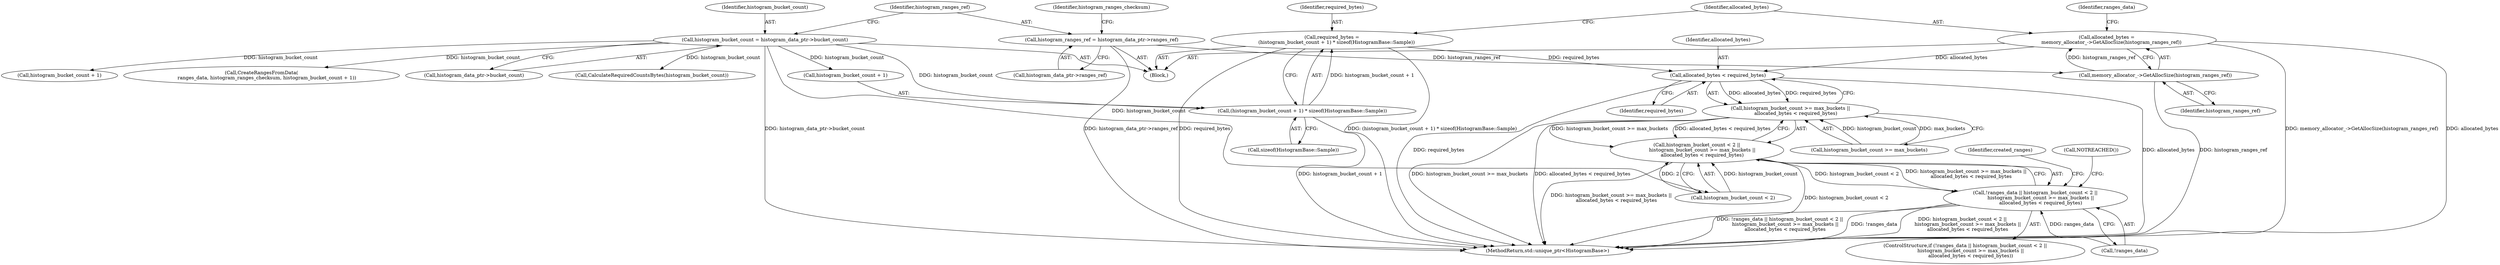digraph "0_Chrome_3f38b2253b19f9f9595f79fb92bfb5077e7b1959_1@API" {
"1000228" [label="(Call,allocated_bytes < required_bytes)"];
"1000212" [label="(Call,allocated_bytes =\n      memory_allocator_->GetAllocSize(histogram_ranges_ref))"];
"1000214" [label="(Call,memory_allocator_->GetAllocSize(histogram_ranges_ref))"];
"1000173" [label="(Call,histogram_ranges_ref = histogram_data_ptr->ranges_ref)"];
"1000203" [label="(Call,required_bytes =\n      (histogram_bucket_count + 1) * sizeof(HistogramBase::Sample))"];
"1000205" [label="(Call,(histogram_bucket_count + 1) * sizeof(HistogramBase::Sample))"];
"1000167" [label="(Call,histogram_bucket_count = histogram_data_ptr->bucket_count)"];
"1000224" [label="(Call,histogram_bucket_count >= max_buckets ||\n       allocated_bytes < required_bytes)"];
"1000220" [label="(Call,histogram_bucket_count < 2 ||\n       histogram_bucket_count >= max_buckets ||\n       allocated_bytes < required_bytes)"];
"1000217" [label="(Call,!ranges_data || histogram_bucket_count < 2 ||\n       histogram_bucket_count >= max_buckets ||\n       allocated_bytes < required_bytes)"];
"1000175" [label="(Call,histogram_data_ptr->ranges_ref)"];
"1000224" [label="(Call,histogram_bucket_count >= max_buckets ||\n       allocated_bytes < required_bytes)"];
"1000220" [label="(Call,histogram_bucket_count < 2 ||\n       histogram_bucket_count >= max_buckets ||\n       allocated_bytes < required_bytes)"];
"1000221" [label="(Call,histogram_bucket_count < 2)"];
"1000232" [label="(Call,NOTREACHED())"];
"1000212" [label="(Call,allocated_bytes =\n      memory_allocator_->GetAllocSize(histogram_ranges_ref))"];
"1000167" [label="(Call,histogram_bucket_count = histogram_data_ptr->bucket_count)"];
"1000215" [label="(Identifier,histogram_ranges_ref)"];
"1000180" [label="(Identifier,histogram_ranges_checksum)"];
"1000205" [label="(Call,(histogram_bucket_count + 1) * sizeof(HistogramBase::Sample))"];
"1000206" [label="(Call,histogram_bucket_count + 1)"];
"1000225" [label="(Call,histogram_bucket_count >= max_buckets)"];
"1000213" [label="(Identifier,allocated_bytes)"];
"1000204" [label="(Identifier,required_bytes)"];
"1000219" [label="(Identifier,ranges_data)"];
"1000214" [label="(Call,memory_allocator_->GetAllocSize(histogram_ranges_ref))"];
"1000390" [label="(MethodReturn,std::unique_ptr<HistogramBase>)"];
"1000203" [label="(Call,required_bytes =\n      (histogram_bucket_count + 1) * sizeof(HistogramBase::Sample))"];
"1000169" [label="(Call,histogram_data_ptr->bucket_count)"];
"1000216" [label="(ControlStructure,if (!ranges_data || histogram_bucket_count < 2 ||\n       histogram_bucket_count >= max_buckets ||\n       allocated_bytes < required_bytes))"];
"1000230" [label="(Identifier,required_bytes)"];
"1000237" [label="(Identifier,created_ranges)"];
"1000217" [label="(Call,!ranges_data || histogram_bucket_count < 2 ||\n       histogram_bucket_count >= max_buckets ||\n       allocated_bytes < required_bytes)"];
"1000229" [label="(Identifier,allocated_bytes)"];
"1000168" [label="(Identifier,histogram_bucket_count)"];
"1000103" [label="(Block,)"];
"1000228" [label="(Call,allocated_bytes < required_bytes)"];
"1000241" [label="(Call,histogram_bucket_count + 1)"];
"1000238" [label="(Call,CreateRangesFromData(\n       ranges_data, histogram_ranges_checksum, histogram_bucket_count + 1))"];
"1000174" [label="(Identifier,histogram_ranges_ref)"];
"1000173" [label="(Call,histogram_ranges_ref = histogram_data_ptr->ranges_ref)"];
"1000218" [label="(Call,!ranges_data)"];
"1000209" [label="(Call,sizeof(HistogramBase::Sample))"];
"1000259" [label="(Call,CalculateRequiredCountsBytes(histogram_bucket_count))"];
"1000228" -> "1000224"  [label="AST: "];
"1000228" -> "1000230"  [label="CFG: "];
"1000229" -> "1000228"  [label="AST: "];
"1000230" -> "1000228"  [label="AST: "];
"1000224" -> "1000228"  [label="CFG: "];
"1000228" -> "1000390"  [label="DDG: allocated_bytes"];
"1000228" -> "1000390"  [label="DDG: required_bytes"];
"1000228" -> "1000224"  [label="DDG: allocated_bytes"];
"1000228" -> "1000224"  [label="DDG: required_bytes"];
"1000212" -> "1000228"  [label="DDG: allocated_bytes"];
"1000203" -> "1000228"  [label="DDG: required_bytes"];
"1000212" -> "1000103"  [label="AST: "];
"1000212" -> "1000214"  [label="CFG: "];
"1000213" -> "1000212"  [label="AST: "];
"1000214" -> "1000212"  [label="AST: "];
"1000219" -> "1000212"  [label="CFG: "];
"1000212" -> "1000390"  [label="DDG: memory_allocator_->GetAllocSize(histogram_ranges_ref)"];
"1000212" -> "1000390"  [label="DDG: allocated_bytes"];
"1000214" -> "1000212"  [label="DDG: histogram_ranges_ref"];
"1000214" -> "1000215"  [label="CFG: "];
"1000215" -> "1000214"  [label="AST: "];
"1000214" -> "1000390"  [label="DDG: histogram_ranges_ref"];
"1000173" -> "1000214"  [label="DDG: histogram_ranges_ref"];
"1000173" -> "1000103"  [label="AST: "];
"1000173" -> "1000175"  [label="CFG: "];
"1000174" -> "1000173"  [label="AST: "];
"1000175" -> "1000173"  [label="AST: "];
"1000180" -> "1000173"  [label="CFG: "];
"1000173" -> "1000390"  [label="DDG: histogram_data_ptr->ranges_ref"];
"1000203" -> "1000103"  [label="AST: "];
"1000203" -> "1000205"  [label="CFG: "];
"1000204" -> "1000203"  [label="AST: "];
"1000205" -> "1000203"  [label="AST: "];
"1000213" -> "1000203"  [label="CFG: "];
"1000203" -> "1000390"  [label="DDG: (histogram_bucket_count + 1) * sizeof(HistogramBase::Sample)"];
"1000203" -> "1000390"  [label="DDG: required_bytes"];
"1000205" -> "1000203"  [label="DDG: histogram_bucket_count + 1"];
"1000205" -> "1000209"  [label="CFG: "];
"1000206" -> "1000205"  [label="AST: "];
"1000209" -> "1000205"  [label="AST: "];
"1000205" -> "1000390"  [label="DDG: histogram_bucket_count + 1"];
"1000167" -> "1000205"  [label="DDG: histogram_bucket_count"];
"1000167" -> "1000103"  [label="AST: "];
"1000167" -> "1000169"  [label="CFG: "];
"1000168" -> "1000167"  [label="AST: "];
"1000169" -> "1000167"  [label="AST: "];
"1000174" -> "1000167"  [label="CFG: "];
"1000167" -> "1000390"  [label="DDG: histogram_data_ptr->bucket_count"];
"1000167" -> "1000206"  [label="DDG: histogram_bucket_count"];
"1000167" -> "1000221"  [label="DDG: histogram_bucket_count"];
"1000167" -> "1000238"  [label="DDG: histogram_bucket_count"];
"1000167" -> "1000241"  [label="DDG: histogram_bucket_count"];
"1000167" -> "1000259"  [label="DDG: histogram_bucket_count"];
"1000224" -> "1000220"  [label="AST: "];
"1000224" -> "1000225"  [label="CFG: "];
"1000225" -> "1000224"  [label="AST: "];
"1000220" -> "1000224"  [label="CFG: "];
"1000224" -> "1000390"  [label="DDG: histogram_bucket_count >= max_buckets"];
"1000224" -> "1000390"  [label="DDG: allocated_bytes < required_bytes"];
"1000224" -> "1000220"  [label="DDG: histogram_bucket_count >= max_buckets"];
"1000224" -> "1000220"  [label="DDG: allocated_bytes < required_bytes"];
"1000225" -> "1000224"  [label="DDG: histogram_bucket_count"];
"1000225" -> "1000224"  [label="DDG: max_buckets"];
"1000220" -> "1000217"  [label="AST: "];
"1000220" -> "1000221"  [label="CFG: "];
"1000221" -> "1000220"  [label="AST: "];
"1000217" -> "1000220"  [label="CFG: "];
"1000220" -> "1000390"  [label="DDG: histogram_bucket_count < 2"];
"1000220" -> "1000390"  [label="DDG: histogram_bucket_count >= max_buckets ||\n       allocated_bytes < required_bytes"];
"1000220" -> "1000217"  [label="DDG: histogram_bucket_count < 2"];
"1000220" -> "1000217"  [label="DDG: histogram_bucket_count >= max_buckets ||\n       allocated_bytes < required_bytes"];
"1000221" -> "1000220"  [label="DDG: histogram_bucket_count"];
"1000221" -> "1000220"  [label="DDG: 2"];
"1000217" -> "1000216"  [label="AST: "];
"1000217" -> "1000218"  [label="CFG: "];
"1000218" -> "1000217"  [label="AST: "];
"1000232" -> "1000217"  [label="CFG: "];
"1000237" -> "1000217"  [label="CFG: "];
"1000217" -> "1000390"  [label="DDG: !ranges_data || histogram_bucket_count < 2 ||\n       histogram_bucket_count >= max_buckets ||\n       allocated_bytes < required_bytes"];
"1000217" -> "1000390"  [label="DDG: !ranges_data"];
"1000217" -> "1000390"  [label="DDG: histogram_bucket_count < 2 ||\n       histogram_bucket_count >= max_buckets ||\n       allocated_bytes < required_bytes"];
"1000218" -> "1000217"  [label="DDG: ranges_data"];
}
